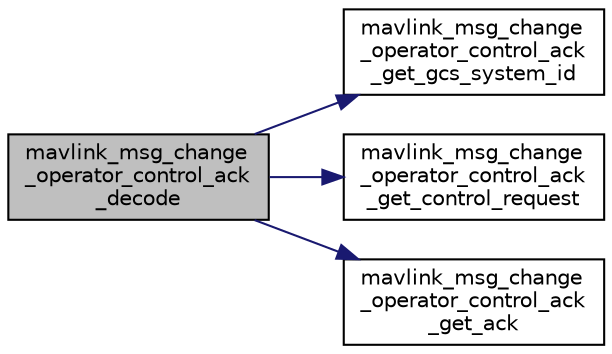 digraph "mavlink_msg_change_operator_control_ack_decode"
{
 // INTERACTIVE_SVG=YES
  edge [fontname="Helvetica",fontsize="10",labelfontname="Helvetica",labelfontsize="10"];
  node [fontname="Helvetica",fontsize="10",shape=record];
  rankdir="LR";
  Node1 [label="mavlink_msg_change\l_operator_control_ack\l_decode",height=0.2,width=0.4,color="black", fillcolor="grey75", style="filled" fontcolor="black"];
  Node1 -> Node2 [color="midnightblue",fontsize="10",style="solid",fontname="Helvetica"];
  Node2 [label="mavlink_msg_change\l_operator_control_ack\l_get_gcs_system_id",height=0.2,width=0.4,color="black", fillcolor="white", style="filled",URL="$v1_80_2common_2mavlink__msg__change__operator__control__ack_8h.html#a8a288cf4f9d8849b5ae80df827cb5d4b",tooltip="Send a change_operator_control_ack message. "];
  Node1 -> Node3 [color="midnightblue",fontsize="10",style="solid",fontname="Helvetica"];
  Node3 [label="mavlink_msg_change\l_operator_control_ack\l_get_control_request",height=0.2,width=0.4,color="black", fillcolor="white", style="filled",URL="$v1_80_2common_2mavlink__msg__change__operator__control__ack_8h.html#a499631ed31747055c51d8fbaa8e6d72a",tooltip="Get field control_request from change_operator_control_ack message. "];
  Node1 -> Node4 [color="midnightblue",fontsize="10",style="solid",fontname="Helvetica"];
  Node4 [label="mavlink_msg_change\l_operator_control_ack\l_get_ack",height=0.2,width=0.4,color="black", fillcolor="white", style="filled",URL="$v1_80_2common_2mavlink__msg__change__operator__control__ack_8h.html#ae5d458b060e49aa6f74cf1e96196b3da",tooltip="Get field ack from change_operator_control_ack message. "];
}
